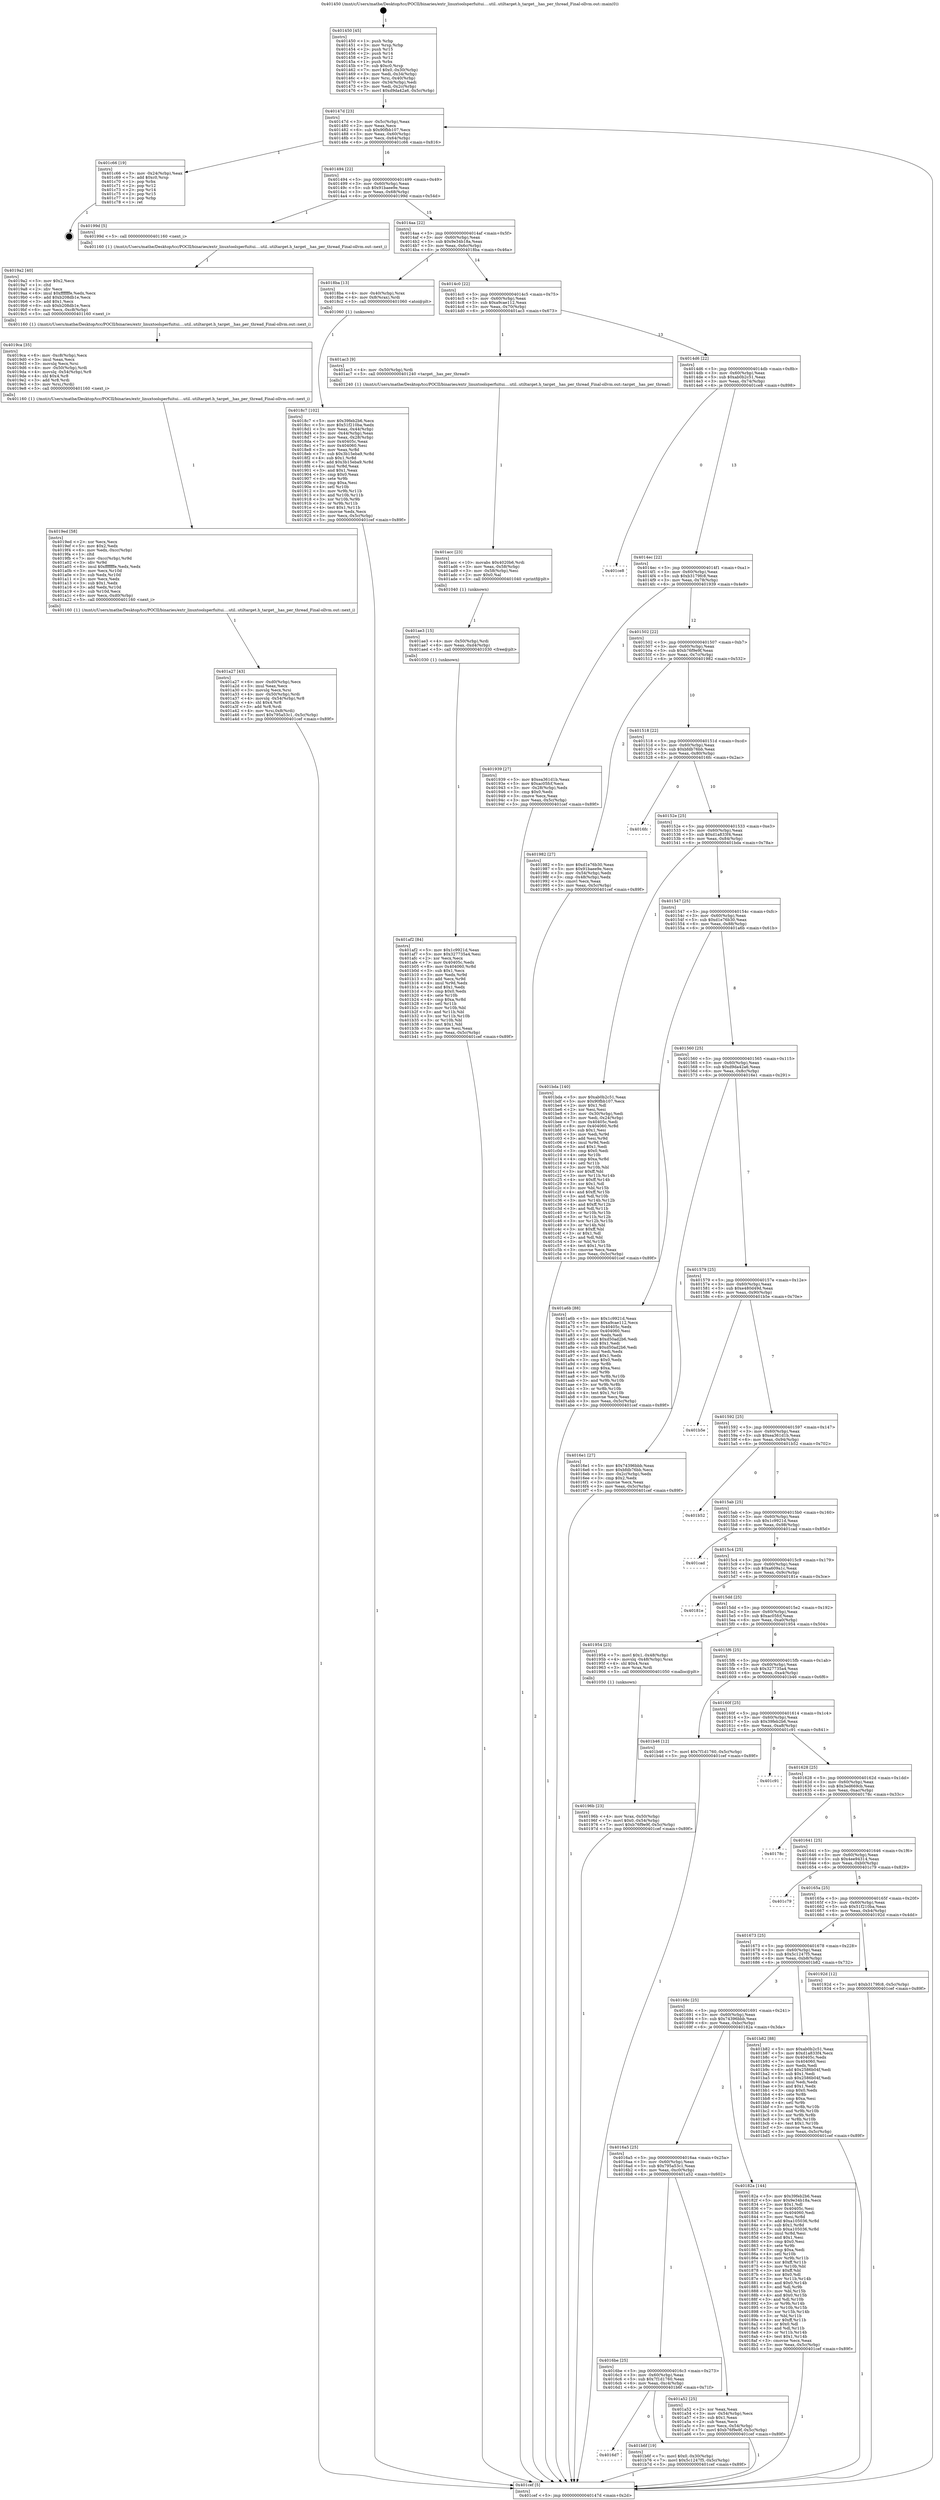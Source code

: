 digraph "0x401450" {
  label = "0x401450 (/mnt/c/Users/mathe/Desktop/tcc/POCII/binaries/extr_linuxtoolsperfuitui....util..utiltarget.h_target__has_per_thread_Final-ollvm.out::main(0))"
  labelloc = "t"
  node[shape=record]

  Entry [label="",width=0.3,height=0.3,shape=circle,fillcolor=black,style=filled]
  "0x40147d" [label="{
     0x40147d [23]\l
     | [instrs]\l
     &nbsp;&nbsp;0x40147d \<+3\>: mov -0x5c(%rbp),%eax\l
     &nbsp;&nbsp;0x401480 \<+2\>: mov %eax,%ecx\l
     &nbsp;&nbsp;0x401482 \<+6\>: sub $0x90fbb107,%ecx\l
     &nbsp;&nbsp;0x401488 \<+3\>: mov %eax,-0x60(%rbp)\l
     &nbsp;&nbsp;0x40148b \<+3\>: mov %ecx,-0x64(%rbp)\l
     &nbsp;&nbsp;0x40148e \<+6\>: je 0000000000401c66 \<main+0x816\>\l
  }"]
  "0x401c66" [label="{
     0x401c66 [19]\l
     | [instrs]\l
     &nbsp;&nbsp;0x401c66 \<+3\>: mov -0x24(%rbp),%eax\l
     &nbsp;&nbsp;0x401c69 \<+7\>: add $0xc0,%rsp\l
     &nbsp;&nbsp;0x401c70 \<+1\>: pop %rbx\l
     &nbsp;&nbsp;0x401c71 \<+2\>: pop %r12\l
     &nbsp;&nbsp;0x401c73 \<+2\>: pop %r14\l
     &nbsp;&nbsp;0x401c75 \<+2\>: pop %r15\l
     &nbsp;&nbsp;0x401c77 \<+1\>: pop %rbp\l
     &nbsp;&nbsp;0x401c78 \<+1\>: ret\l
  }"]
  "0x401494" [label="{
     0x401494 [22]\l
     | [instrs]\l
     &nbsp;&nbsp;0x401494 \<+5\>: jmp 0000000000401499 \<main+0x49\>\l
     &nbsp;&nbsp;0x401499 \<+3\>: mov -0x60(%rbp),%eax\l
     &nbsp;&nbsp;0x40149c \<+5\>: sub $0x91baee9e,%eax\l
     &nbsp;&nbsp;0x4014a1 \<+3\>: mov %eax,-0x68(%rbp)\l
     &nbsp;&nbsp;0x4014a4 \<+6\>: je 000000000040199d \<main+0x54d\>\l
  }"]
  Exit [label="",width=0.3,height=0.3,shape=circle,fillcolor=black,style=filled,peripheries=2]
  "0x40199d" [label="{
     0x40199d [5]\l
     | [instrs]\l
     &nbsp;&nbsp;0x40199d \<+5\>: call 0000000000401160 \<next_i\>\l
     | [calls]\l
     &nbsp;&nbsp;0x401160 \{1\} (/mnt/c/Users/mathe/Desktop/tcc/POCII/binaries/extr_linuxtoolsperfuitui....util..utiltarget.h_target__has_per_thread_Final-ollvm.out::next_i)\l
  }"]
  "0x4014aa" [label="{
     0x4014aa [22]\l
     | [instrs]\l
     &nbsp;&nbsp;0x4014aa \<+5\>: jmp 00000000004014af \<main+0x5f\>\l
     &nbsp;&nbsp;0x4014af \<+3\>: mov -0x60(%rbp),%eax\l
     &nbsp;&nbsp;0x4014b2 \<+5\>: sub $0x9e34b18a,%eax\l
     &nbsp;&nbsp;0x4014b7 \<+3\>: mov %eax,-0x6c(%rbp)\l
     &nbsp;&nbsp;0x4014ba \<+6\>: je 00000000004018ba \<main+0x46a\>\l
  }"]
  "0x4016d7" [label="{
     0x4016d7\l
  }", style=dashed]
  "0x4018ba" [label="{
     0x4018ba [13]\l
     | [instrs]\l
     &nbsp;&nbsp;0x4018ba \<+4\>: mov -0x40(%rbp),%rax\l
     &nbsp;&nbsp;0x4018be \<+4\>: mov 0x8(%rax),%rdi\l
     &nbsp;&nbsp;0x4018c2 \<+5\>: call 0000000000401060 \<atoi@plt\>\l
     | [calls]\l
     &nbsp;&nbsp;0x401060 \{1\} (unknown)\l
  }"]
  "0x4014c0" [label="{
     0x4014c0 [22]\l
     | [instrs]\l
     &nbsp;&nbsp;0x4014c0 \<+5\>: jmp 00000000004014c5 \<main+0x75\>\l
     &nbsp;&nbsp;0x4014c5 \<+3\>: mov -0x60(%rbp),%eax\l
     &nbsp;&nbsp;0x4014c8 \<+5\>: sub $0xa9cae112,%eax\l
     &nbsp;&nbsp;0x4014cd \<+3\>: mov %eax,-0x70(%rbp)\l
     &nbsp;&nbsp;0x4014d0 \<+6\>: je 0000000000401ac3 \<main+0x673\>\l
  }"]
  "0x401b6f" [label="{
     0x401b6f [19]\l
     | [instrs]\l
     &nbsp;&nbsp;0x401b6f \<+7\>: movl $0x0,-0x30(%rbp)\l
     &nbsp;&nbsp;0x401b76 \<+7\>: movl $0x5c1247f5,-0x5c(%rbp)\l
     &nbsp;&nbsp;0x401b7d \<+5\>: jmp 0000000000401cef \<main+0x89f\>\l
  }"]
  "0x401ac3" [label="{
     0x401ac3 [9]\l
     | [instrs]\l
     &nbsp;&nbsp;0x401ac3 \<+4\>: mov -0x50(%rbp),%rdi\l
     &nbsp;&nbsp;0x401ac7 \<+5\>: call 0000000000401240 \<target__has_per_thread\>\l
     | [calls]\l
     &nbsp;&nbsp;0x401240 \{1\} (/mnt/c/Users/mathe/Desktop/tcc/POCII/binaries/extr_linuxtoolsperfuitui....util..utiltarget.h_target__has_per_thread_Final-ollvm.out::target__has_per_thread)\l
  }"]
  "0x4014d6" [label="{
     0x4014d6 [22]\l
     | [instrs]\l
     &nbsp;&nbsp;0x4014d6 \<+5\>: jmp 00000000004014db \<main+0x8b\>\l
     &nbsp;&nbsp;0x4014db \<+3\>: mov -0x60(%rbp),%eax\l
     &nbsp;&nbsp;0x4014de \<+5\>: sub $0xab0b2c51,%eax\l
     &nbsp;&nbsp;0x4014e3 \<+3\>: mov %eax,-0x74(%rbp)\l
     &nbsp;&nbsp;0x4014e6 \<+6\>: je 0000000000401ce8 \<main+0x898\>\l
  }"]
  "0x401af2" [label="{
     0x401af2 [84]\l
     | [instrs]\l
     &nbsp;&nbsp;0x401af2 \<+5\>: mov $0x1c9921d,%eax\l
     &nbsp;&nbsp;0x401af7 \<+5\>: mov $0x327735a4,%esi\l
     &nbsp;&nbsp;0x401afc \<+2\>: xor %ecx,%ecx\l
     &nbsp;&nbsp;0x401afe \<+7\>: mov 0x40405c,%edx\l
     &nbsp;&nbsp;0x401b05 \<+8\>: mov 0x404060,%r8d\l
     &nbsp;&nbsp;0x401b0d \<+3\>: sub $0x1,%ecx\l
     &nbsp;&nbsp;0x401b10 \<+3\>: mov %edx,%r9d\l
     &nbsp;&nbsp;0x401b13 \<+3\>: add %ecx,%r9d\l
     &nbsp;&nbsp;0x401b16 \<+4\>: imul %r9d,%edx\l
     &nbsp;&nbsp;0x401b1a \<+3\>: and $0x1,%edx\l
     &nbsp;&nbsp;0x401b1d \<+3\>: cmp $0x0,%edx\l
     &nbsp;&nbsp;0x401b20 \<+4\>: sete %r10b\l
     &nbsp;&nbsp;0x401b24 \<+4\>: cmp $0xa,%r8d\l
     &nbsp;&nbsp;0x401b28 \<+4\>: setl %r11b\l
     &nbsp;&nbsp;0x401b2c \<+3\>: mov %r10b,%bl\l
     &nbsp;&nbsp;0x401b2f \<+3\>: and %r11b,%bl\l
     &nbsp;&nbsp;0x401b32 \<+3\>: xor %r11b,%r10b\l
     &nbsp;&nbsp;0x401b35 \<+3\>: or %r10b,%bl\l
     &nbsp;&nbsp;0x401b38 \<+3\>: test $0x1,%bl\l
     &nbsp;&nbsp;0x401b3b \<+3\>: cmovne %esi,%eax\l
     &nbsp;&nbsp;0x401b3e \<+3\>: mov %eax,-0x5c(%rbp)\l
     &nbsp;&nbsp;0x401b41 \<+5\>: jmp 0000000000401cef \<main+0x89f\>\l
  }"]
  "0x401ce8" [label="{
     0x401ce8\l
  }", style=dashed]
  "0x4014ec" [label="{
     0x4014ec [22]\l
     | [instrs]\l
     &nbsp;&nbsp;0x4014ec \<+5\>: jmp 00000000004014f1 \<main+0xa1\>\l
     &nbsp;&nbsp;0x4014f1 \<+3\>: mov -0x60(%rbp),%eax\l
     &nbsp;&nbsp;0x4014f4 \<+5\>: sub $0xb3179fc8,%eax\l
     &nbsp;&nbsp;0x4014f9 \<+3\>: mov %eax,-0x78(%rbp)\l
     &nbsp;&nbsp;0x4014fc \<+6\>: je 0000000000401939 \<main+0x4e9\>\l
  }"]
  "0x401ae3" [label="{
     0x401ae3 [15]\l
     | [instrs]\l
     &nbsp;&nbsp;0x401ae3 \<+4\>: mov -0x50(%rbp),%rdi\l
     &nbsp;&nbsp;0x401ae7 \<+6\>: mov %eax,-0xd4(%rbp)\l
     &nbsp;&nbsp;0x401aed \<+5\>: call 0000000000401030 \<free@plt\>\l
     | [calls]\l
     &nbsp;&nbsp;0x401030 \{1\} (unknown)\l
  }"]
  "0x401939" [label="{
     0x401939 [27]\l
     | [instrs]\l
     &nbsp;&nbsp;0x401939 \<+5\>: mov $0xea361d1b,%eax\l
     &nbsp;&nbsp;0x40193e \<+5\>: mov $0xac05fcf,%ecx\l
     &nbsp;&nbsp;0x401943 \<+3\>: mov -0x28(%rbp),%edx\l
     &nbsp;&nbsp;0x401946 \<+3\>: cmp $0x0,%edx\l
     &nbsp;&nbsp;0x401949 \<+3\>: cmove %ecx,%eax\l
     &nbsp;&nbsp;0x40194c \<+3\>: mov %eax,-0x5c(%rbp)\l
     &nbsp;&nbsp;0x40194f \<+5\>: jmp 0000000000401cef \<main+0x89f\>\l
  }"]
  "0x401502" [label="{
     0x401502 [22]\l
     | [instrs]\l
     &nbsp;&nbsp;0x401502 \<+5\>: jmp 0000000000401507 \<main+0xb7\>\l
     &nbsp;&nbsp;0x401507 \<+3\>: mov -0x60(%rbp),%eax\l
     &nbsp;&nbsp;0x40150a \<+5\>: sub $0xb76f9e9f,%eax\l
     &nbsp;&nbsp;0x40150f \<+3\>: mov %eax,-0x7c(%rbp)\l
     &nbsp;&nbsp;0x401512 \<+6\>: je 0000000000401982 \<main+0x532\>\l
  }"]
  "0x401acc" [label="{
     0x401acc [23]\l
     | [instrs]\l
     &nbsp;&nbsp;0x401acc \<+10\>: movabs $0x4020b6,%rdi\l
     &nbsp;&nbsp;0x401ad6 \<+3\>: mov %eax,-0x58(%rbp)\l
     &nbsp;&nbsp;0x401ad9 \<+3\>: mov -0x58(%rbp),%esi\l
     &nbsp;&nbsp;0x401adc \<+2\>: mov $0x0,%al\l
     &nbsp;&nbsp;0x401ade \<+5\>: call 0000000000401040 \<printf@plt\>\l
     | [calls]\l
     &nbsp;&nbsp;0x401040 \{1\} (unknown)\l
  }"]
  "0x401982" [label="{
     0x401982 [27]\l
     | [instrs]\l
     &nbsp;&nbsp;0x401982 \<+5\>: mov $0xd1e76b30,%eax\l
     &nbsp;&nbsp;0x401987 \<+5\>: mov $0x91baee9e,%ecx\l
     &nbsp;&nbsp;0x40198c \<+3\>: mov -0x54(%rbp),%edx\l
     &nbsp;&nbsp;0x40198f \<+3\>: cmp -0x48(%rbp),%edx\l
     &nbsp;&nbsp;0x401992 \<+3\>: cmovl %ecx,%eax\l
     &nbsp;&nbsp;0x401995 \<+3\>: mov %eax,-0x5c(%rbp)\l
     &nbsp;&nbsp;0x401998 \<+5\>: jmp 0000000000401cef \<main+0x89f\>\l
  }"]
  "0x401518" [label="{
     0x401518 [22]\l
     | [instrs]\l
     &nbsp;&nbsp;0x401518 \<+5\>: jmp 000000000040151d \<main+0xcd\>\l
     &nbsp;&nbsp;0x40151d \<+3\>: mov -0x60(%rbp),%eax\l
     &nbsp;&nbsp;0x401520 \<+5\>: sub $0xbfdb76bb,%eax\l
     &nbsp;&nbsp;0x401525 \<+3\>: mov %eax,-0x80(%rbp)\l
     &nbsp;&nbsp;0x401528 \<+6\>: je 00000000004016fc \<main+0x2ac\>\l
  }"]
  "0x4016be" [label="{
     0x4016be [25]\l
     | [instrs]\l
     &nbsp;&nbsp;0x4016be \<+5\>: jmp 00000000004016c3 \<main+0x273\>\l
     &nbsp;&nbsp;0x4016c3 \<+3\>: mov -0x60(%rbp),%eax\l
     &nbsp;&nbsp;0x4016c6 \<+5\>: sub $0x7f1d1760,%eax\l
     &nbsp;&nbsp;0x4016cb \<+6\>: mov %eax,-0xc4(%rbp)\l
     &nbsp;&nbsp;0x4016d1 \<+6\>: je 0000000000401b6f \<main+0x71f\>\l
  }"]
  "0x4016fc" [label="{
     0x4016fc\l
  }", style=dashed]
  "0x40152e" [label="{
     0x40152e [25]\l
     | [instrs]\l
     &nbsp;&nbsp;0x40152e \<+5\>: jmp 0000000000401533 \<main+0xe3\>\l
     &nbsp;&nbsp;0x401533 \<+3\>: mov -0x60(%rbp),%eax\l
     &nbsp;&nbsp;0x401536 \<+5\>: sub $0xd1a833f4,%eax\l
     &nbsp;&nbsp;0x40153b \<+6\>: mov %eax,-0x84(%rbp)\l
     &nbsp;&nbsp;0x401541 \<+6\>: je 0000000000401bda \<main+0x78a\>\l
  }"]
  "0x401a52" [label="{
     0x401a52 [25]\l
     | [instrs]\l
     &nbsp;&nbsp;0x401a52 \<+2\>: xor %eax,%eax\l
     &nbsp;&nbsp;0x401a54 \<+3\>: mov -0x54(%rbp),%ecx\l
     &nbsp;&nbsp;0x401a57 \<+3\>: sub $0x1,%eax\l
     &nbsp;&nbsp;0x401a5a \<+2\>: sub %eax,%ecx\l
     &nbsp;&nbsp;0x401a5c \<+3\>: mov %ecx,-0x54(%rbp)\l
     &nbsp;&nbsp;0x401a5f \<+7\>: movl $0xb76f9e9f,-0x5c(%rbp)\l
     &nbsp;&nbsp;0x401a66 \<+5\>: jmp 0000000000401cef \<main+0x89f\>\l
  }"]
  "0x401bda" [label="{
     0x401bda [140]\l
     | [instrs]\l
     &nbsp;&nbsp;0x401bda \<+5\>: mov $0xab0b2c51,%eax\l
     &nbsp;&nbsp;0x401bdf \<+5\>: mov $0x90fbb107,%ecx\l
     &nbsp;&nbsp;0x401be4 \<+2\>: mov $0x1,%dl\l
     &nbsp;&nbsp;0x401be6 \<+2\>: xor %esi,%esi\l
     &nbsp;&nbsp;0x401be8 \<+3\>: mov -0x30(%rbp),%edi\l
     &nbsp;&nbsp;0x401beb \<+3\>: mov %edi,-0x24(%rbp)\l
     &nbsp;&nbsp;0x401bee \<+7\>: mov 0x40405c,%edi\l
     &nbsp;&nbsp;0x401bf5 \<+8\>: mov 0x404060,%r8d\l
     &nbsp;&nbsp;0x401bfd \<+3\>: sub $0x1,%esi\l
     &nbsp;&nbsp;0x401c00 \<+3\>: mov %edi,%r9d\l
     &nbsp;&nbsp;0x401c03 \<+3\>: add %esi,%r9d\l
     &nbsp;&nbsp;0x401c06 \<+4\>: imul %r9d,%edi\l
     &nbsp;&nbsp;0x401c0a \<+3\>: and $0x1,%edi\l
     &nbsp;&nbsp;0x401c0d \<+3\>: cmp $0x0,%edi\l
     &nbsp;&nbsp;0x401c10 \<+4\>: sete %r10b\l
     &nbsp;&nbsp;0x401c14 \<+4\>: cmp $0xa,%r8d\l
     &nbsp;&nbsp;0x401c18 \<+4\>: setl %r11b\l
     &nbsp;&nbsp;0x401c1c \<+3\>: mov %r10b,%bl\l
     &nbsp;&nbsp;0x401c1f \<+3\>: xor $0xff,%bl\l
     &nbsp;&nbsp;0x401c22 \<+3\>: mov %r11b,%r14b\l
     &nbsp;&nbsp;0x401c25 \<+4\>: xor $0xff,%r14b\l
     &nbsp;&nbsp;0x401c29 \<+3\>: xor $0x1,%dl\l
     &nbsp;&nbsp;0x401c2c \<+3\>: mov %bl,%r15b\l
     &nbsp;&nbsp;0x401c2f \<+4\>: and $0xff,%r15b\l
     &nbsp;&nbsp;0x401c33 \<+3\>: and %dl,%r10b\l
     &nbsp;&nbsp;0x401c36 \<+3\>: mov %r14b,%r12b\l
     &nbsp;&nbsp;0x401c39 \<+4\>: and $0xff,%r12b\l
     &nbsp;&nbsp;0x401c3d \<+3\>: and %dl,%r11b\l
     &nbsp;&nbsp;0x401c40 \<+3\>: or %r10b,%r15b\l
     &nbsp;&nbsp;0x401c43 \<+3\>: or %r11b,%r12b\l
     &nbsp;&nbsp;0x401c46 \<+3\>: xor %r12b,%r15b\l
     &nbsp;&nbsp;0x401c49 \<+3\>: or %r14b,%bl\l
     &nbsp;&nbsp;0x401c4c \<+3\>: xor $0xff,%bl\l
     &nbsp;&nbsp;0x401c4f \<+3\>: or $0x1,%dl\l
     &nbsp;&nbsp;0x401c52 \<+2\>: and %dl,%bl\l
     &nbsp;&nbsp;0x401c54 \<+3\>: or %bl,%r15b\l
     &nbsp;&nbsp;0x401c57 \<+4\>: test $0x1,%r15b\l
     &nbsp;&nbsp;0x401c5b \<+3\>: cmovne %ecx,%eax\l
     &nbsp;&nbsp;0x401c5e \<+3\>: mov %eax,-0x5c(%rbp)\l
     &nbsp;&nbsp;0x401c61 \<+5\>: jmp 0000000000401cef \<main+0x89f\>\l
  }"]
  "0x401547" [label="{
     0x401547 [25]\l
     | [instrs]\l
     &nbsp;&nbsp;0x401547 \<+5\>: jmp 000000000040154c \<main+0xfc\>\l
     &nbsp;&nbsp;0x40154c \<+3\>: mov -0x60(%rbp),%eax\l
     &nbsp;&nbsp;0x40154f \<+5\>: sub $0xd1e76b30,%eax\l
     &nbsp;&nbsp;0x401554 \<+6\>: mov %eax,-0x88(%rbp)\l
     &nbsp;&nbsp;0x40155a \<+6\>: je 0000000000401a6b \<main+0x61b\>\l
  }"]
  "0x401a27" [label="{
     0x401a27 [43]\l
     | [instrs]\l
     &nbsp;&nbsp;0x401a27 \<+6\>: mov -0xd0(%rbp),%ecx\l
     &nbsp;&nbsp;0x401a2d \<+3\>: imul %eax,%ecx\l
     &nbsp;&nbsp;0x401a30 \<+3\>: movslq %ecx,%rsi\l
     &nbsp;&nbsp;0x401a33 \<+4\>: mov -0x50(%rbp),%rdi\l
     &nbsp;&nbsp;0x401a37 \<+4\>: movslq -0x54(%rbp),%r8\l
     &nbsp;&nbsp;0x401a3b \<+4\>: shl $0x4,%r8\l
     &nbsp;&nbsp;0x401a3f \<+3\>: add %r8,%rdi\l
     &nbsp;&nbsp;0x401a42 \<+4\>: mov %rsi,0x8(%rdi)\l
     &nbsp;&nbsp;0x401a46 \<+7\>: movl $0x795a53c1,-0x5c(%rbp)\l
     &nbsp;&nbsp;0x401a4d \<+5\>: jmp 0000000000401cef \<main+0x89f\>\l
  }"]
  "0x401a6b" [label="{
     0x401a6b [88]\l
     | [instrs]\l
     &nbsp;&nbsp;0x401a6b \<+5\>: mov $0x1c9921d,%eax\l
     &nbsp;&nbsp;0x401a70 \<+5\>: mov $0xa9cae112,%ecx\l
     &nbsp;&nbsp;0x401a75 \<+7\>: mov 0x40405c,%edx\l
     &nbsp;&nbsp;0x401a7c \<+7\>: mov 0x404060,%esi\l
     &nbsp;&nbsp;0x401a83 \<+2\>: mov %edx,%edi\l
     &nbsp;&nbsp;0x401a85 \<+6\>: add $0xd50ad2b6,%edi\l
     &nbsp;&nbsp;0x401a8b \<+3\>: sub $0x1,%edi\l
     &nbsp;&nbsp;0x401a8e \<+6\>: sub $0xd50ad2b6,%edi\l
     &nbsp;&nbsp;0x401a94 \<+3\>: imul %edi,%edx\l
     &nbsp;&nbsp;0x401a97 \<+3\>: and $0x1,%edx\l
     &nbsp;&nbsp;0x401a9a \<+3\>: cmp $0x0,%edx\l
     &nbsp;&nbsp;0x401a9d \<+4\>: sete %r8b\l
     &nbsp;&nbsp;0x401aa1 \<+3\>: cmp $0xa,%esi\l
     &nbsp;&nbsp;0x401aa4 \<+4\>: setl %r9b\l
     &nbsp;&nbsp;0x401aa8 \<+3\>: mov %r8b,%r10b\l
     &nbsp;&nbsp;0x401aab \<+3\>: and %r9b,%r10b\l
     &nbsp;&nbsp;0x401aae \<+3\>: xor %r9b,%r8b\l
     &nbsp;&nbsp;0x401ab1 \<+3\>: or %r8b,%r10b\l
     &nbsp;&nbsp;0x401ab4 \<+4\>: test $0x1,%r10b\l
     &nbsp;&nbsp;0x401ab8 \<+3\>: cmovne %ecx,%eax\l
     &nbsp;&nbsp;0x401abb \<+3\>: mov %eax,-0x5c(%rbp)\l
     &nbsp;&nbsp;0x401abe \<+5\>: jmp 0000000000401cef \<main+0x89f\>\l
  }"]
  "0x401560" [label="{
     0x401560 [25]\l
     | [instrs]\l
     &nbsp;&nbsp;0x401560 \<+5\>: jmp 0000000000401565 \<main+0x115\>\l
     &nbsp;&nbsp;0x401565 \<+3\>: mov -0x60(%rbp),%eax\l
     &nbsp;&nbsp;0x401568 \<+5\>: sub $0xd9da42a6,%eax\l
     &nbsp;&nbsp;0x40156d \<+6\>: mov %eax,-0x8c(%rbp)\l
     &nbsp;&nbsp;0x401573 \<+6\>: je 00000000004016e1 \<main+0x291\>\l
  }"]
  "0x4019ed" [label="{
     0x4019ed [58]\l
     | [instrs]\l
     &nbsp;&nbsp;0x4019ed \<+2\>: xor %ecx,%ecx\l
     &nbsp;&nbsp;0x4019ef \<+5\>: mov $0x2,%edx\l
     &nbsp;&nbsp;0x4019f4 \<+6\>: mov %edx,-0xcc(%rbp)\l
     &nbsp;&nbsp;0x4019fa \<+1\>: cltd\l
     &nbsp;&nbsp;0x4019fb \<+7\>: mov -0xcc(%rbp),%r9d\l
     &nbsp;&nbsp;0x401a02 \<+3\>: idiv %r9d\l
     &nbsp;&nbsp;0x401a05 \<+6\>: imul $0xfffffffe,%edx,%edx\l
     &nbsp;&nbsp;0x401a0b \<+3\>: mov %ecx,%r10d\l
     &nbsp;&nbsp;0x401a0e \<+3\>: sub %edx,%r10d\l
     &nbsp;&nbsp;0x401a11 \<+2\>: mov %ecx,%edx\l
     &nbsp;&nbsp;0x401a13 \<+3\>: sub $0x1,%edx\l
     &nbsp;&nbsp;0x401a16 \<+3\>: add %edx,%r10d\l
     &nbsp;&nbsp;0x401a19 \<+3\>: sub %r10d,%ecx\l
     &nbsp;&nbsp;0x401a1c \<+6\>: mov %ecx,-0xd0(%rbp)\l
     &nbsp;&nbsp;0x401a22 \<+5\>: call 0000000000401160 \<next_i\>\l
     | [calls]\l
     &nbsp;&nbsp;0x401160 \{1\} (/mnt/c/Users/mathe/Desktop/tcc/POCII/binaries/extr_linuxtoolsperfuitui....util..utiltarget.h_target__has_per_thread_Final-ollvm.out::next_i)\l
  }"]
  "0x4016e1" [label="{
     0x4016e1 [27]\l
     | [instrs]\l
     &nbsp;&nbsp;0x4016e1 \<+5\>: mov $0x74396bbb,%eax\l
     &nbsp;&nbsp;0x4016e6 \<+5\>: mov $0xbfdb76bb,%ecx\l
     &nbsp;&nbsp;0x4016eb \<+3\>: mov -0x2c(%rbp),%edx\l
     &nbsp;&nbsp;0x4016ee \<+3\>: cmp $0x2,%edx\l
     &nbsp;&nbsp;0x4016f1 \<+3\>: cmovne %ecx,%eax\l
     &nbsp;&nbsp;0x4016f4 \<+3\>: mov %eax,-0x5c(%rbp)\l
     &nbsp;&nbsp;0x4016f7 \<+5\>: jmp 0000000000401cef \<main+0x89f\>\l
  }"]
  "0x401579" [label="{
     0x401579 [25]\l
     | [instrs]\l
     &nbsp;&nbsp;0x401579 \<+5\>: jmp 000000000040157e \<main+0x12e\>\l
     &nbsp;&nbsp;0x40157e \<+3\>: mov -0x60(%rbp),%eax\l
     &nbsp;&nbsp;0x401581 \<+5\>: sub $0xe480d49d,%eax\l
     &nbsp;&nbsp;0x401586 \<+6\>: mov %eax,-0x90(%rbp)\l
     &nbsp;&nbsp;0x40158c \<+6\>: je 0000000000401b5e \<main+0x70e\>\l
  }"]
  "0x401cef" [label="{
     0x401cef [5]\l
     | [instrs]\l
     &nbsp;&nbsp;0x401cef \<+5\>: jmp 000000000040147d \<main+0x2d\>\l
  }"]
  "0x401450" [label="{
     0x401450 [45]\l
     | [instrs]\l
     &nbsp;&nbsp;0x401450 \<+1\>: push %rbp\l
     &nbsp;&nbsp;0x401451 \<+3\>: mov %rsp,%rbp\l
     &nbsp;&nbsp;0x401454 \<+2\>: push %r15\l
     &nbsp;&nbsp;0x401456 \<+2\>: push %r14\l
     &nbsp;&nbsp;0x401458 \<+2\>: push %r12\l
     &nbsp;&nbsp;0x40145a \<+1\>: push %rbx\l
     &nbsp;&nbsp;0x40145b \<+7\>: sub $0xc0,%rsp\l
     &nbsp;&nbsp;0x401462 \<+7\>: movl $0x0,-0x30(%rbp)\l
     &nbsp;&nbsp;0x401469 \<+3\>: mov %edi,-0x34(%rbp)\l
     &nbsp;&nbsp;0x40146c \<+4\>: mov %rsi,-0x40(%rbp)\l
     &nbsp;&nbsp;0x401470 \<+3\>: mov -0x34(%rbp),%edi\l
     &nbsp;&nbsp;0x401473 \<+3\>: mov %edi,-0x2c(%rbp)\l
     &nbsp;&nbsp;0x401476 \<+7\>: movl $0xd9da42a6,-0x5c(%rbp)\l
  }"]
  "0x4019ca" [label="{
     0x4019ca [35]\l
     | [instrs]\l
     &nbsp;&nbsp;0x4019ca \<+6\>: mov -0xc8(%rbp),%ecx\l
     &nbsp;&nbsp;0x4019d0 \<+3\>: imul %eax,%ecx\l
     &nbsp;&nbsp;0x4019d3 \<+3\>: movslq %ecx,%rsi\l
     &nbsp;&nbsp;0x4019d6 \<+4\>: mov -0x50(%rbp),%rdi\l
     &nbsp;&nbsp;0x4019da \<+4\>: movslq -0x54(%rbp),%r8\l
     &nbsp;&nbsp;0x4019de \<+4\>: shl $0x4,%r8\l
     &nbsp;&nbsp;0x4019e2 \<+3\>: add %r8,%rdi\l
     &nbsp;&nbsp;0x4019e5 \<+3\>: mov %rsi,(%rdi)\l
     &nbsp;&nbsp;0x4019e8 \<+5\>: call 0000000000401160 \<next_i\>\l
     | [calls]\l
     &nbsp;&nbsp;0x401160 \{1\} (/mnt/c/Users/mathe/Desktop/tcc/POCII/binaries/extr_linuxtoolsperfuitui....util..utiltarget.h_target__has_per_thread_Final-ollvm.out::next_i)\l
  }"]
  "0x401b5e" [label="{
     0x401b5e\l
  }", style=dashed]
  "0x401592" [label="{
     0x401592 [25]\l
     | [instrs]\l
     &nbsp;&nbsp;0x401592 \<+5\>: jmp 0000000000401597 \<main+0x147\>\l
     &nbsp;&nbsp;0x401597 \<+3\>: mov -0x60(%rbp),%eax\l
     &nbsp;&nbsp;0x40159a \<+5\>: sub $0xea361d1b,%eax\l
     &nbsp;&nbsp;0x40159f \<+6\>: mov %eax,-0x94(%rbp)\l
     &nbsp;&nbsp;0x4015a5 \<+6\>: je 0000000000401b52 \<main+0x702\>\l
  }"]
  "0x4019a2" [label="{
     0x4019a2 [40]\l
     | [instrs]\l
     &nbsp;&nbsp;0x4019a2 \<+5\>: mov $0x2,%ecx\l
     &nbsp;&nbsp;0x4019a7 \<+1\>: cltd\l
     &nbsp;&nbsp;0x4019a8 \<+2\>: idiv %ecx\l
     &nbsp;&nbsp;0x4019aa \<+6\>: imul $0xfffffffe,%edx,%ecx\l
     &nbsp;&nbsp;0x4019b0 \<+6\>: add $0xb208db1e,%ecx\l
     &nbsp;&nbsp;0x4019b6 \<+3\>: add $0x1,%ecx\l
     &nbsp;&nbsp;0x4019b9 \<+6\>: sub $0xb208db1e,%ecx\l
     &nbsp;&nbsp;0x4019bf \<+6\>: mov %ecx,-0xc8(%rbp)\l
     &nbsp;&nbsp;0x4019c5 \<+5\>: call 0000000000401160 \<next_i\>\l
     | [calls]\l
     &nbsp;&nbsp;0x401160 \{1\} (/mnt/c/Users/mathe/Desktop/tcc/POCII/binaries/extr_linuxtoolsperfuitui....util..utiltarget.h_target__has_per_thread_Final-ollvm.out::next_i)\l
  }"]
  "0x401b52" [label="{
     0x401b52\l
  }", style=dashed]
  "0x4015ab" [label="{
     0x4015ab [25]\l
     | [instrs]\l
     &nbsp;&nbsp;0x4015ab \<+5\>: jmp 00000000004015b0 \<main+0x160\>\l
     &nbsp;&nbsp;0x4015b0 \<+3\>: mov -0x60(%rbp),%eax\l
     &nbsp;&nbsp;0x4015b3 \<+5\>: sub $0x1c9921d,%eax\l
     &nbsp;&nbsp;0x4015b8 \<+6\>: mov %eax,-0x98(%rbp)\l
     &nbsp;&nbsp;0x4015be \<+6\>: je 0000000000401cad \<main+0x85d\>\l
  }"]
  "0x40196b" [label="{
     0x40196b [23]\l
     | [instrs]\l
     &nbsp;&nbsp;0x40196b \<+4\>: mov %rax,-0x50(%rbp)\l
     &nbsp;&nbsp;0x40196f \<+7\>: movl $0x0,-0x54(%rbp)\l
     &nbsp;&nbsp;0x401976 \<+7\>: movl $0xb76f9e9f,-0x5c(%rbp)\l
     &nbsp;&nbsp;0x40197d \<+5\>: jmp 0000000000401cef \<main+0x89f\>\l
  }"]
  "0x401cad" [label="{
     0x401cad\l
  }", style=dashed]
  "0x4015c4" [label="{
     0x4015c4 [25]\l
     | [instrs]\l
     &nbsp;&nbsp;0x4015c4 \<+5\>: jmp 00000000004015c9 \<main+0x179\>\l
     &nbsp;&nbsp;0x4015c9 \<+3\>: mov -0x60(%rbp),%eax\l
     &nbsp;&nbsp;0x4015cc \<+5\>: sub $0xa609a1c,%eax\l
     &nbsp;&nbsp;0x4015d1 \<+6\>: mov %eax,-0x9c(%rbp)\l
     &nbsp;&nbsp;0x4015d7 \<+6\>: je 000000000040181e \<main+0x3ce\>\l
  }"]
  "0x4018c7" [label="{
     0x4018c7 [102]\l
     | [instrs]\l
     &nbsp;&nbsp;0x4018c7 \<+5\>: mov $0x39feb2b6,%ecx\l
     &nbsp;&nbsp;0x4018cc \<+5\>: mov $0x51f210ba,%edx\l
     &nbsp;&nbsp;0x4018d1 \<+3\>: mov %eax,-0x44(%rbp)\l
     &nbsp;&nbsp;0x4018d4 \<+3\>: mov -0x44(%rbp),%eax\l
     &nbsp;&nbsp;0x4018d7 \<+3\>: mov %eax,-0x28(%rbp)\l
     &nbsp;&nbsp;0x4018da \<+7\>: mov 0x40405c,%eax\l
     &nbsp;&nbsp;0x4018e1 \<+7\>: mov 0x404060,%esi\l
     &nbsp;&nbsp;0x4018e8 \<+3\>: mov %eax,%r8d\l
     &nbsp;&nbsp;0x4018eb \<+7\>: sub $0x3b15eba9,%r8d\l
     &nbsp;&nbsp;0x4018f2 \<+4\>: sub $0x1,%r8d\l
     &nbsp;&nbsp;0x4018f6 \<+7\>: add $0x3b15eba9,%r8d\l
     &nbsp;&nbsp;0x4018fd \<+4\>: imul %r8d,%eax\l
     &nbsp;&nbsp;0x401901 \<+3\>: and $0x1,%eax\l
     &nbsp;&nbsp;0x401904 \<+3\>: cmp $0x0,%eax\l
     &nbsp;&nbsp;0x401907 \<+4\>: sete %r9b\l
     &nbsp;&nbsp;0x40190b \<+3\>: cmp $0xa,%esi\l
     &nbsp;&nbsp;0x40190e \<+4\>: setl %r10b\l
     &nbsp;&nbsp;0x401912 \<+3\>: mov %r9b,%r11b\l
     &nbsp;&nbsp;0x401915 \<+3\>: and %r10b,%r11b\l
     &nbsp;&nbsp;0x401918 \<+3\>: xor %r10b,%r9b\l
     &nbsp;&nbsp;0x40191b \<+3\>: or %r9b,%r11b\l
     &nbsp;&nbsp;0x40191e \<+4\>: test $0x1,%r11b\l
     &nbsp;&nbsp;0x401922 \<+3\>: cmovne %edx,%ecx\l
     &nbsp;&nbsp;0x401925 \<+3\>: mov %ecx,-0x5c(%rbp)\l
     &nbsp;&nbsp;0x401928 \<+5\>: jmp 0000000000401cef \<main+0x89f\>\l
  }"]
  "0x40181e" [label="{
     0x40181e\l
  }", style=dashed]
  "0x4015dd" [label="{
     0x4015dd [25]\l
     | [instrs]\l
     &nbsp;&nbsp;0x4015dd \<+5\>: jmp 00000000004015e2 \<main+0x192\>\l
     &nbsp;&nbsp;0x4015e2 \<+3\>: mov -0x60(%rbp),%eax\l
     &nbsp;&nbsp;0x4015e5 \<+5\>: sub $0xac05fcf,%eax\l
     &nbsp;&nbsp;0x4015ea \<+6\>: mov %eax,-0xa0(%rbp)\l
     &nbsp;&nbsp;0x4015f0 \<+6\>: je 0000000000401954 \<main+0x504\>\l
  }"]
  "0x4016a5" [label="{
     0x4016a5 [25]\l
     | [instrs]\l
     &nbsp;&nbsp;0x4016a5 \<+5\>: jmp 00000000004016aa \<main+0x25a\>\l
     &nbsp;&nbsp;0x4016aa \<+3\>: mov -0x60(%rbp),%eax\l
     &nbsp;&nbsp;0x4016ad \<+5\>: sub $0x795a53c1,%eax\l
     &nbsp;&nbsp;0x4016b2 \<+6\>: mov %eax,-0xc0(%rbp)\l
     &nbsp;&nbsp;0x4016b8 \<+6\>: je 0000000000401a52 \<main+0x602\>\l
  }"]
  "0x401954" [label="{
     0x401954 [23]\l
     | [instrs]\l
     &nbsp;&nbsp;0x401954 \<+7\>: movl $0x1,-0x48(%rbp)\l
     &nbsp;&nbsp;0x40195b \<+4\>: movslq -0x48(%rbp),%rax\l
     &nbsp;&nbsp;0x40195f \<+4\>: shl $0x4,%rax\l
     &nbsp;&nbsp;0x401963 \<+3\>: mov %rax,%rdi\l
     &nbsp;&nbsp;0x401966 \<+5\>: call 0000000000401050 \<malloc@plt\>\l
     | [calls]\l
     &nbsp;&nbsp;0x401050 \{1\} (unknown)\l
  }"]
  "0x4015f6" [label="{
     0x4015f6 [25]\l
     | [instrs]\l
     &nbsp;&nbsp;0x4015f6 \<+5\>: jmp 00000000004015fb \<main+0x1ab\>\l
     &nbsp;&nbsp;0x4015fb \<+3\>: mov -0x60(%rbp),%eax\l
     &nbsp;&nbsp;0x4015fe \<+5\>: sub $0x327735a4,%eax\l
     &nbsp;&nbsp;0x401603 \<+6\>: mov %eax,-0xa4(%rbp)\l
     &nbsp;&nbsp;0x401609 \<+6\>: je 0000000000401b46 \<main+0x6f6\>\l
  }"]
  "0x40182a" [label="{
     0x40182a [144]\l
     | [instrs]\l
     &nbsp;&nbsp;0x40182a \<+5\>: mov $0x39feb2b6,%eax\l
     &nbsp;&nbsp;0x40182f \<+5\>: mov $0x9e34b18a,%ecx\l
     &nbsp;&nbsp;0x401834 \<+2\>: mov $0x1,%dl\l
     &nbsp;&nbsp;0x401836 \<+7\>: mov 0x40405c,%esi\l
     &nbsp;&nbsp;0x40183d \<+7\>: mov 0x404060,%edi\l
     &nbsp;&nbsp;0x401844 \<+3\>: mov %esi,%r8d\l
     &nbsp;&nbsp;0x401847 \<+7\>: add $0xa105036,%r8d\l
     &nbsp;&nbsp;0x40184e \<+4\>: sub $0x1,%r8d\l
     &nbsp;&nbsp;0x401852 \<+7\>: sub $0xa105036,%r8d\l
     &nbsp;&nbsp;0x401859 \<+4\>: imul %r8d,%esi\l
     &nbsp;&nbsp;0x40185d \<+3\>: and $0x1,%esi\l
     &nbsp;&nbsp;0x401860 \<+3\>: cmp $0x0,%esi\l
     &nbsp;&nbsp;0x401863 \<+4\>: sete %r9b\l
     &nbsp;&nbsp;0x401867 \<+3\>: cmp $0xa,%edi\l
     &nbsp;&nbsp;0x40186a \<+4\>: setl %r10b\l
     &nbsp;&nbsp;0x40186e \<+3\>: mov %r9b,%r11b\l
     &nbsp;&nbsp;0x401871 \<+4\>: xor $0xff,%r11b\l
     &nbsp;&nbsp;0x401875 \<+3\>: mov %r10b,%bl\l
     &nbsp;&nbsp;0x401878 \<+3\>: xor $0xff,%bl\l
     &nbsp;&nbsp;0x40187b \<+3\>: xor $0x0,%dl\l
     &nbsp;&nbsp;0x40187e \<+3\>: mov %r11b,%r14b\l
     &nbsp;&nbsp;0x401881 \<+4\>: and $0x0,%r14b\l
     &nbsp;&nbsp;0x401885 \<+3\>: and %dl,%r9b\l
     &nbsp;&nbsp;0x401888 \<+3\>: mov %bl,%r15b\l
     &nbsp;&nbsp;0x40188b \<+4\>: and $0x0,%r15b\l
     &nbsp;&nbsp;0x40188f \<+3\>: and %dl,%r10b\l
     &nbsp;&nbsp;0x401892 \<+3\>: or %r9b,%r14b\l
     &nbsp;&nbsp;0x401895 \<+3\>: or %r10b,%r15b\l
     &nbsp;&nbsp;0x401898 \<+3\>: xor %r15b,%r14b\l
     &nbsp;&nbsp;0x40189b \<+3\>: or %bl,%r11b\l
     &nbsp;&nbsp;0x40189e \<+4\>: xor $0xff,%r11b\l
     &nbsp;&nbsp;0x4018a2 \<+3\>: or $0x0,%dl\l
     &nbsp;&nbsp;0x4018a5 \<+3\>: and %dl,%r11b\l
     &nbsp;&nbsp;0x4018a8 \<+3\>: or %r11b,%r14b\l
     &nbsp;&nbsp;0x4018ab \<+4\>: test $0x1,%r14b\l
     &nbsp;&nbsp;0x4018af \<+3\>: cmovne %ecx,%eax\l
     &nbsp;&nbsp;0x4018b2 \<+3\>: mov %eax,-0x5c(%rbp)\l
     &nbsp;&nbsp;0x4018b5 \<+5\>: jmp 0000000000401cef \<main+0x89f\>\l
  }"]
  "0x401b46" [label="{
     0x401b46 [12]\l
     | [instrs]\l
     &nbsp;&nbsp;0x401b46 \<+7\>: movl $0x7f1d1760,-0x5c(%rbp)\l
     &nbsp;&nbsp;0x401b4d \<+5\>: jmp 0000000000401cef \<main+0x89f\>\l
  }"]
  "0x40160f" [label="{
     0x40160f [25]\l
     | [instrs]\l
     &nbsp;&nbsp;0x40160f \<+5\>: jmp 0000000000401614 \<main+0x1c4\>\l
     &nbsp;&nbsp;0x401614 \<+3\>: mov -0x60(%rbp),%eax\l
     &nbsp;&nbsp;0x401617 \<+5\>: sub $0x39feb2b6,%eax\l
     &nbsp;&nbsp;0x40161c \<+6\>: mov %eax,-0xa8(%rbp)\l
     &nbsp;&nbsp;0x401622 \<+6\>: je 0000000000401c91 \<main+0x841\>\l
  }"]
  "0x40168c" [label="{
     0x40168c [25]\l
     | [instrs]\l
     &nbsp;&nbsp;0x40168c \<+5\>: jmp 0000000000401691 \<main+0x241\>\l
     &nbsp;&nbsp;0x401691 \<+3\>: mov -0x60(%rbp),%eax\l
     &nbsp;&nbsp;0x401694 \<+5\>: sub $0x74396bbb,%eax\l
     &nbsp;&nbsp;0x401699 \<+6\>: mov %eax,-0xbc(%rbp)\l
     &nbsp;&nbsp;0x40169f \<+6\>: je 000000000040182a \<main+0x3da\>\l
  }"]
  "0x401c91" [label="{
     0x401c91\l
  }", style=dashed]
  "0x401628" [label="{
     0x401628 [25]\l
     | [instrs]\l
     &nbsp;&nbsp;0x401628 \<+5\>: jmp 000000000040162d \<main+0x1dd\>\l
     &nbsp;&nbsp;0x40162d \<+3\>: mov -0x60(%rbp),%eax\l
     &nbsp;&nbsp;0x401630 \<+5\>: sub $0x3ed669cb,%eax\l
     &nbsp;&nbsp;0x401635 \<+6\>: mov %eax,-0xac(%rbp)\l
     &nbsp;&nbsp;0x40163b \<+6\>: je 000000000040178c \<main+0x33c\>\l
  }"]
  "0x401b82" [label="{
     0x401b82 [88]\l
     | [instrs]\l
     &nbsp;&nbsp;0x401b82 \<+5\>: mov $0xab0b2c51,%eax\l
     &nbsp;&nbsp;0x401b87 \<+5\>: mov $0xd1a833f4,%ecx\l
     &nbsp;&nbsp;0x401b8c \<+7\>: mov 0x40405c,%edx\l
     &nbsp;&nbsp;0x401b93 \<+7\>: mov 0x404060,%esi\l
     &nbsp;&nbsp;0x401b9a \<+2\>: mov %edx,%edi\l
     &nbsp;&nbsp;0x401b9c \<+6\>: add $0x2586b04f,%edi\l
     &nbsp;&nbsp;0x401ba2 \<+3\>: sub $0x1,%edi\l
     &nbsp;&nbsp;0x401ba5 \<+6\>: sub $0x2586b04f,%edi\l
     &nbsp;&nbsp;0x401bab \<+3\>: imul %edi,%edx\l
     &nbsp;&nbsp;0x401bae \<+3\>: and $0x1,%edx\l
     &nbsp;&nbsp;0x401bb1 \<+3\>: cmp $0x0,%edx\l
     &nbsp;&nbsp;0x401bb4 \<+4\>: sete %r8b\l
     &nbsp;&nbsp;0x401bb8 \<+3\>: cmp $0xa,%esi\l
     &nbsp;&nbsp;0x401bbb \<+4\>: setl %r9b\l
     &nbsp;&nbsp;0x401bbf \<+3\>: mov %r8b,%r10b\l
     &nbsp;&nbsp;0x401bc2 \<+3\>: and %r9b,%r10b\l
     &nbsp;&nbsp;0x401bc5 \<+3\>: xor %r9b,%r8b\l
     &nbsp;&nbsp;0x401bc8 \<+3\>: or %r8b,%r10b\l
     &nbsp;&nbsp;0x401bcb \<+4\>: test $0x1,%r10b\l
     &nbsp;&nbsp;0x401bcf \<+3\>: cmovne %ecx,%eax\l
     &nbsp;&nbsp;0x401bd2 \<+3\>: mov %eax,-0x5c(%rbp)\l
     &nbsp;&nbsp;0x401bd5 \<+5\>: jmp 0000000000401cef \<main+0x89f\>\l
  }"]
  "0x40178c" [label="{
     0x40178c\l
  }", style=dashed]
  "0x401641" [label="{
     0x401641 [25]\l
     | [instrs]\l
     &nbsp;&nbsp;0x401641 \<+5\>: jmp 0000000000401646 \<main+0x1f6\>\l
     &nbsp;&nbsp;0x401646 \<+3\>: mov -0x60(%rbp),%eax\l
     &nbsp;&nbsp;0x401649 \<+5\>: sub $0x4ee94314,%eax\l
     &nbsp;&nbsp;0x40164e \<+6\>: mov %eax,-0xb0(%rbp)\l
     &nbsp;&nbsp;0x401654 \<+6\>: je 0000000000401c79 \<main+0x829\>\l
  }"]
  "0x401673" [label="{
     0x401673 [25]\l
     | [instrs]\l
     &nbsp;&nbsp;0x401673 \<+5\>: jmp 0000000000401678 \<main+0x228\>\l
     &nbsp;&nbsp;0x401678 \<+3\>: mov -0x60(%rbp),%eax\l
     &nbsp;&nbsp;0x40167b \<+5\>: sub $0x5c1247f5,%eax\l
     &nbsp;&nbsp;0x401680 \<+6\>: mov %eax,-0xb8(%rbp)\l
     &nbsp;&nbsp;0x401686 \<+6\>: je 0000000000401b82 \<main+0x732\>\l
  }"]
  "0x401c79" [label="{
     0x401c79\l
  }", style=dashed]
  "0x40165a" [label="{
     0x40165a [25]\l
     | [instrs]\l
     &nbsp;&nbsp;0x40165a \<+5\>: jmp 000000000040165f \<main+0x20f\>\l
     &nbsp;&nbsp;0x40165f \<+3\>: mov -0x60(%rbp),%eax\l
     &nbsp;&nbsp;0x401662 \<+5\>: sub $0x51f210ba,%eax\l
     &nbsp;&nbsp;0x401667 \<+6\>: mov %eax,-0xb4(%rbp)\l
     &nbsp;&nbsp;0x40166d \<+6\>: je 000000000040192d \<main+0x4dd\>\l
  }"]
  "0x40192d" [label="{
     0x40192d [12]\l
     | [instrs]\l
     &nbsp;&nbsp;0x40192d \<+7\>: movl $0xb3179fc8,-0x5c(%rbp)\l
     &nbsp;&nbsp;0x401934 \<+5\>: jmp 0000000000401cef \<main+0x89f\>\l
  }"]
  Entry -> "0x401450" [label=" 1"]
  "0x40147d" -> "0x401c66" [label=" 1"]
  "0x40147d" -> "0x401494" [label=" 16"]
  "0x401c66" -> Exit [label=" 1"]
  "0x401494" -> "0x40199d" [label=" 1"]
  "0x401494" -> "0x4014aa" [label=" 15"]
  "0x401bda" -> "0x401cef" [label=" 1"]
  "0x4014aa" -> "0x4018ba" [label=" 1"]
  "0x4014aa" -> "0x4014c0" [label=" 14"]
  "0x401b82" -> "0x401cef" [label=" 1"]
  "0x4014c0" -> "0x401ac3" [label=" 1"]
  "0x4014c0" -> "0x4014d6" [label=" 13"]
  "0x401b6f" -> "0x401cef" [label=" 1"]
  "0x4014d6" -> "0x401ce8" [label=" 0"]
  "0x4014d6" -> "0x4014ec" [label=" 13"]
  "0x4016be" -> "0x401b6f" [label=" 1"]
  "0x4014ec" -> "0x401939" [label=" 1"]
  "0x4014ec" -> "0x401502" [label=" 12"]
  "0x4016be" -> "0x4016d7" [label=" 0"]
  "0x401502" -> "0x401982" [label=" 2"]
  "0x401502" -> "0x401518" [label=" 10"]
  "0x401b46" -> "0x401cef" [label=" 1"]
  "0x401518" -> "0x4016fc" [label=" 0"]
  "0x401518" -> "0x40152e" [label=" 10"]
  "0x401af2" -> "0x401cef" [label=" 1"]
  "0x40152e" -> "0x401bda" [label=" 1"]
  "0x40152e" -> "0x401547" [label=" 9"]
  "0x401ae3" -> "0x401af2" [label=" 1"]
  "0x401547" -> "0x401a6b" [label=" 1"]
  "0x401547" -> "0x401560" [label=" 8"]
  "0x401ac3" -> "0x401acc" [label=" 1"]
  "0x401560" -> "0x4016e1" [label=" 1"]
  "0x401560" -> "0x401579" [label=" 7"]
  "0x4016e1" -> "0x401cef" [label=" 1"]
  "0x401450" -> "0x40147d" [label=" 1"]
  "0x401cef" -> "0x40147d" [label=" 16"]
  "0x401a6b" -> "0x401cef" [label=" 1"]
  "0x401579" -> "0x401b5e" [label=" 0"]
  "0x401579" -> "0x401592" [label=" 7"]
  "0x401a52" -> "0x401cef" [label=" 1"]
  "0x401592" -> "0x401b52" [label=" 0"]
  "0x401592" -> "0x4015ab" [label=" 7"]
  "0x4016a5" -> "0x4016be" [label=" 1"]
  "0x4015ab" -> "0x401cad" [label=" 0"]
  "0x4015ab" -> "0x4015c4" [label=" 7"]
  "0x4016a5" -> "0x401a52" [label=" 1"]
  "0x4015c4" -> "0x40181e" [label=" 0"]
  "0x4015c4" -> "0x4015dd" [label=" 7"]
  "0x401acc" -> "0x401ae3" [label=" 1"]
  "0x4015dd" -> "0x401954" [label=" 1"]
  "0x4015dd" -> "0x4015f6" [label=" 6"]
  "0x401a27" -> "0x401cef" [label=" 1"]
  "0x4015f6" -> "0x401b46" [label=" 1"]
  "0x4015f6" -> "0x40160f" [label=" 5"]
  "0x4019ed" -> "0x401a27" [label=" 1"]
  "0x40160f" -> "0x401c91" [label=" 0"]
  "0x40160f" -> "0x401628" [label=" 5"]
  "0x4019a2" -> "0x4019ca" [label=" 1"]
  "0x401628" -> "0x40178c" [label=" 0"]
  "0x401628" -> "0x401641" [label=" 5"]
  "0x40199d" -> "0x4019a2" [label=" 1"]
  "0x401641" -> "0x401c79" [label=" 0"]
  "0x401641" -> "0x40165a" [label=" 5"]
  "0x40196b" -> "0x401cef" [label=" 1"]
  "0x40165a" -> "0x40192d" [label=" 1"]
  "0x40165a" -> "0x401673" [label=" 4"]
  "0x401982" -> "0x401cef" [label=" 2"]
  "0x401673" -> "0x401b82" [label=" 1"]
  "0x401673" -> "0x40168c" [label=" 3"]
  "0x4019ca" -> "0x4019ed" [label=" 1"]
  "0x40168c" -> "0x40182a" [label=" 1"]
  "0x40168c" -> "0x4016a5" [label=" 2"]
  "0x40182a" -> "0x401cef" [label=" 1"]
  "0x4018ba" -> "0x4018c7" [label=" 1"]
  "0x4018c7" -> "0x401cef" [label=" 1"]
  "0x40192d" -> "0x401cef" [label=" 1"]
  "0x401939" -> "0x401cef" [label=" 1"]
  "0x401954" -> "0x40196b" [label=" 1"]
}
